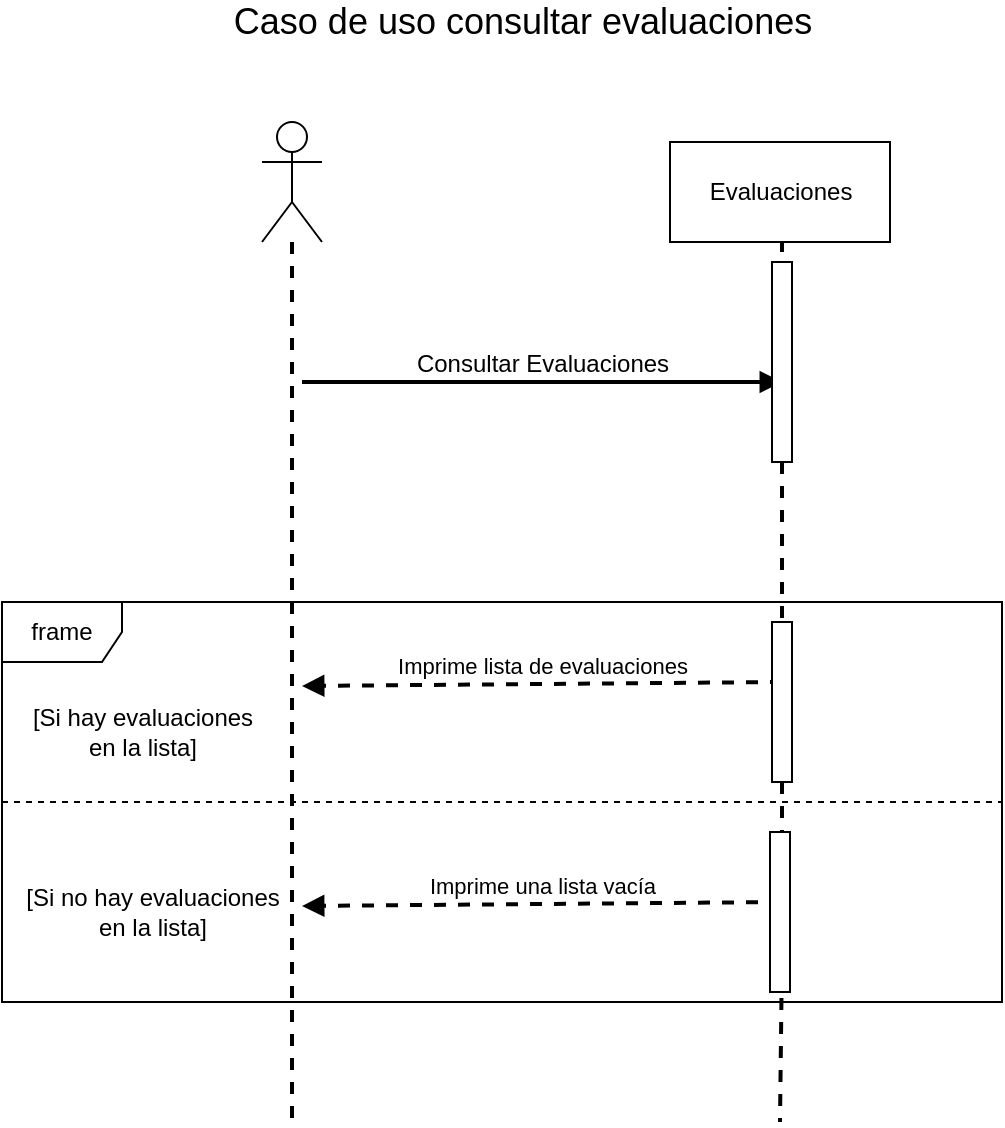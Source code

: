 <mxfile version="13.0.3" type="device"><diagram id="rxgoS-P1gB-lUU_ykbyX" name="Page-1"><mxGraphModel dx="1929" dy="566" grid="1" gridSize="10" guides="1" tooltips="1" connect="1" arrows="1" fold="1" page="1" pageScale="1" pageWidth="827" pageHeight="1169" math="0" shadow="0"><root><mxCell id="0"/><mxCell id="1" parent="0"/><mxCell id="bmoJx-IL1HF5dbcq6ecQ-6" value="frame" style="shape=umlFrame;whiteSpace=wrap;html=1;" vertex="1" parent="1"><mxGeometry x="-30" y="340" width="500" height="200" as="geometry"/></mxCell><mxCell id="bmoJx-IL1HF5dbcq6ecQ-4" style="edgeStyle=orthogonalEdgeStyle;rounded=0;orthogonalLoop=1;jettySize=auto;html=1;strokeWidth=2;endArrow=none;endFill=0;dashed=1;" edge="1" parent="1" source="bmoJx-IL1HF5dbcq6ecQ-1"><mxGeometry relative="1" as="geometry"><mxPoint x="115" y="600" as="targetPoint"/></mxGeometry></mxCell><mxCell id="bmoJx-IL1HF5dbcq6ecQ-1" value="" style="shape=umlActor;verticalLabelPosition=bottom;labelBackgroundColor=#ffffff;verticalAlign=top;html=1;" vertex="1" parent="1"><mxGeometry x="100" y="100" width="30" height="60" as="geometry"/></mxCell><mxCell id="bmoJx-IL1HF5dbcq6ecQ-3" style="edgeStyle=orthogonalEdgeStyle;rounded=0;orthogonalLoop=1;jettySize=auto;html=1;endArrow=none;endFill=0;dashed=1;strokeWidth=2;" edge="1" parent="1" source="bmoJx-IL1HF5dbcq6ecQ-19"><mxGeometry relative="1" as="geometry"><mxPoint x="359" y="600" as="targetPoint"/></mxGeometry></mxCell><mxCell id="bmoJx-IL1HF5dbcq6ecQ-16" style="edgeStyle=orthogonalEdgeStyle;rounded=0;orthogonalLoop=1;jettySize=auto;html=1;exitX=0.5;exitY=1;exitDx=0;exitDy=0;entryX=0.5;entryY=0.013;entryDx=0;entryDy=0;entryPerimeter=0;dashed=1;strokeWidth=2;endArrow=none;endFill=0;" edge="1" parent="1" source="bmoJx-IL1HF5dbcq6ecQ-2" target="bmoJx-IL1HF5dbcq6ecQ-14"><mxGeometry relative="1" as="geometry"/></mxCell><mxCell id="bmoJx-IL1HF5dbcq6ecQ-2" value="Evaluaciones" style="html=1;" vertex="1" parent="1"><mxGeometry x="304" y="110" width="110" height="50" as="geometry"/></mxCell><mxCell id="bmoJx-IL1HF5dbcq6ecQ-5" value="&lt;font style=&quot;font-size: 12px&quot;&gt;Consultar Evaluaciones&lt;/font&gt;" style="html=1;verticalAlign=bottom;endArrow=block;strokeWidth=2;" edge="1" parent="1"><mxGeometry width="80" relative="1" as="geometry"><mxPoint x="120" y="230" as="sourcePoint"/><mxPoint x="360" y="230" as="targetPoint"/></mxGeometry></mxCell><mxCell id="bmoJx-IL1HF5dbcq6ecQ-7" value="" style="line;strokeWidth=1;fillColor=none;align=left;verticalAlign=middle;spacingTop=-1;spacingLeft=3;spacingRight=3;rotatable=0;labelPosition=right;points=[];portConstraint=eastwest;dashed=1;" vertex="1" parent="1"><mxGeometry x="-30" y="436" width="500" height="8" as="geometry"/></mxCell><mxCell id="bmoJx-IL1HF5dbcq6ecQ-10" value="[Si hay evaluaciones&lt;br&gt;en la lista]" style="text;html=1;align=center;verticalAlign=middle;resizable=0;points=[];autosize=1;" vertex="1" parent="1"><mxGeometry x="-25" y="390" width="130" height="30" as="geometry"/></mxCell><mxCell id="bmoJx-IL1HF5dbcq6ecQ-11" value="Imprime lista de evaluaciones" style="html=1;verticalAlign=bottom;endArrow=block;dashed=1;strokeWidth=2;" edge="1" parent="1"><mxGeometry width="80" relative="1" as="geometry"><mxPoint x="360" y="380" as="sourcePoint"/><mxPoint x="120" y="382" as="targetPoint"/></mxGeometry></mxCell><mxCell id="bmoJx-IL1HF5dbcq6ecQ-12" value="Imprime una lista vacía" style="html=1;verticalAlign=bottom;endArrow=block;dashed=1;strokeWidth=2;" edge="1" parent="1"><mxGeometry width="80" relative="1" as="geometry"><mxPoint x="360" y="490" as="sourcePoint"/><mxPoint x="120" y="492" as="targetPoint"/></mxGeometry></mxCell><mxCell id="bmoJx-IL1HF5dbcq6ecQ-13" value="[Si no hay evaluaciones&lt;br&gt;en la lista]" style="text;html=1;align=center;verticalAlign=middle;resizable=0;points=[];autosize=1;" vertex="1" parent="1"><mxGeometry x="-25" y="480" width="140" height="30" as="geometry"/></mxCell><mxCell id="bmoJx-IL1HF5dbcq6ecQ-14" value="" style="html=1;points=[];perimeter=orthogonalPerimeter;" vertex="1" parent="1"><mxGeometry x="355" y="170" width="10" height="100" as="geometry"/></mxCell><mxCell id="bmoJx-IL1HF5dbcq6ecQ-18" value="&lt;font style=&quot;font-size: 18px&quot;&gt;Caso de uso consultar evaluaciones&lt;/font&gt;" style="text;html=1;align=center;verticalAlign=middle;resizable=0;points=[];autosize=1;" vertex="1" parent="1"><mxGeometry x="80" y="40" width="300" height="20" as="geometry"/></mxCell><mxCell id="bmoJx-IL1HF5dbcq6ecQ-19" value="" style="html=1;points=[];perimeter=orthogonalPerimeter;" vertex="1" parent="1"><mxGeometry x="355" y="350" width="10" height="80" as="geometry"/></mxCell><mxCell id="bmoJx-IL1HF5dbcq6ecQ-20" style="edgeStyle=orthogonalEdgeStyle;rounded=0;orthogonalLoop=1;jettySize=auto;html=1;endArrow=none;endFill=0;dashed=1;strokeWidth=2;" edge="1" parent="1" source="bmoJx-IL1HF5dbcq6ecQ-14" target="bmoJx-IL1HF5dbcq6ecQ-19"><mxGeometry relative="1" as="geometry"><mxPoint x="359" y="600" as="targetPoint"/><mxPoint x="360" y="330" as="sourcePoint"/></mxGeometry></mxCell><mxCell id="bmoJx-IL1HF5dbcq6ecQ-21" value="" style="html=1;points=[];perimeter=orthogonalPerimeter;" vertex="1" parent="1"><mxGeometry x="354" y="455" width="10" height="80" as="geometry"/></mxCell></root></mxGraphModel></diagram></mxfile>